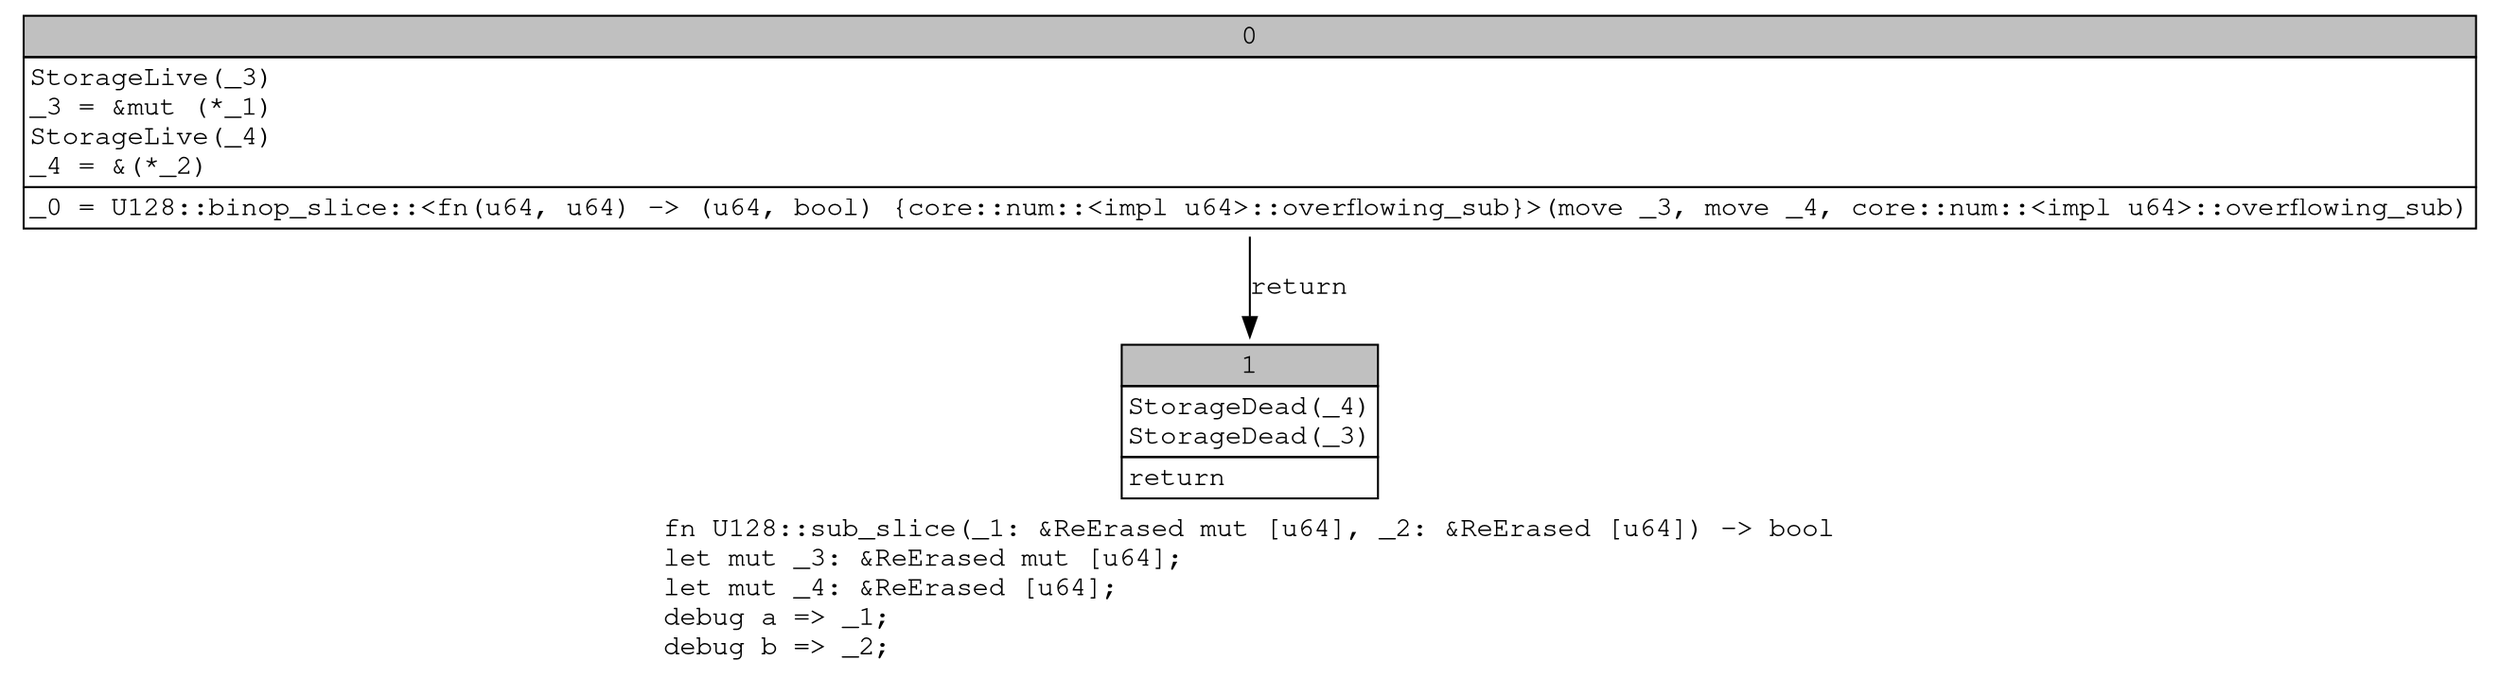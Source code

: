 digraph Mir_0_1396 {
    graph [fontname="Courier, monospace"];
    node [fontname="Courier, monospace"];
    edge [fontname="Courier, monospace"];
    label=<fn U128::sub_slice(_1: &amp;ReErased mut [u64], _2: &amp;ReErased [u64]) -&gt; bool<br align="left"/>let mut _3: &amp;ReErased mut [u64];<br align="left"/>let mut _4: &amp;ReErased [u64];<br align="left"/>debug a =&gt; _1;<br align="left"/>debug b =&gt; _2;<br align="left"/>>;
    bb0__0_1396 [shape="none", label=<<table border="0" cellborder="1" cellspacing="0"><tr><td bgcolor="gray" align="center" colspan="1">0</td></tr><tr><td align="left" balign="left">StorageLive(_3)<br/>_3 = &amp;mut (*_1)<br/>StorageLive(_4)<br/>_4 = &amp;(*_2)<br/></td></tr><tr><td align="left">_0 = U128::binop_slice::&lt;fn(u64, u64) -&gt; (u64, bool) {core::num::&lt;impl u64&gt;::overflowing_sub}&gt;(move _3, move _4, core::num::&lt;impl u64&gt;::overflowing_sub)</td></tr></table>>];
    bb1__0_1396 [shape="none", label=<<table border="0" cellborder="1" cellspacing="0"><tr><td bgcolor="gray" align="center" colspan="1">1</td></tr><tr><td align="left" balign="left">StorageDead(_4)<br/>StorageDead(_3)<br/></td></tr><tr><td align="left">return</td></tr></table>>];
    bb0__0_1396 -> bb1__0_1396 [label="return"];
}
